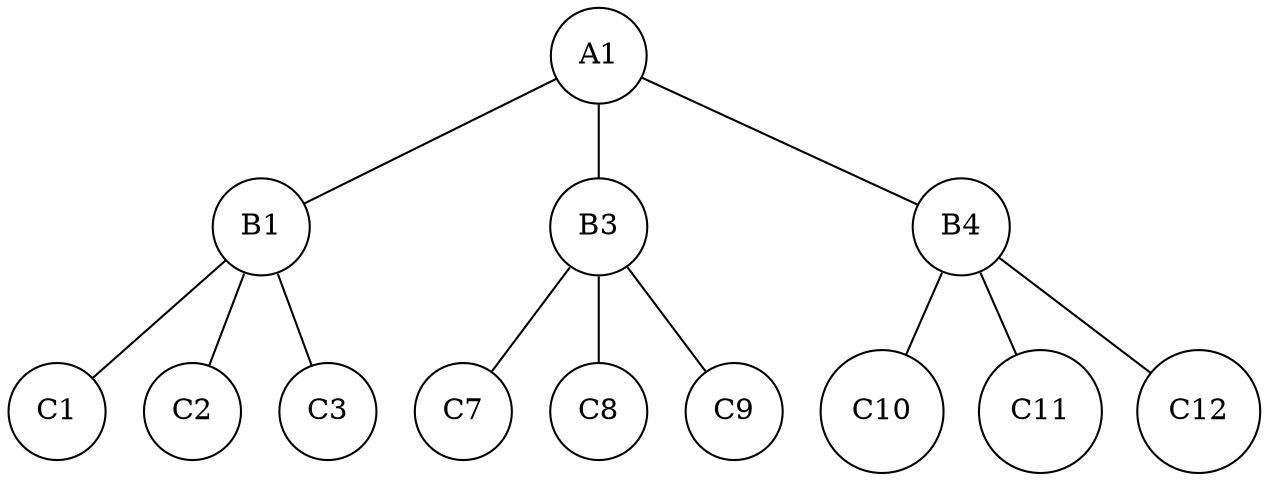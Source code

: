 graph
{
	0--1;
	0--2;
	0--3;
	3--4;
	3--5;
	3--6;
	2--7;
	2--8;
	2--9;
	1--10;
	1--11;
	1--12;

	10[shape="circle",label="C1"];
	11[shape="circle",label="C2"];
	12[shape="circle",label="C3"];
	1[shape="circle",label="B1"];
	7[shape="circle",label="C7"];
	8[shape="circle",label="C8"];
	9[shape="circle",label="C9"];
	2[shape="circle",label="B3"];
	4[shape="circle",label="C10"];
	5[shape="circle",label="C11"];
	6[shape="circle",label="C12"];
	3[shape="circle",label="B4"];
	0[shape="circle",label="A1"];
}